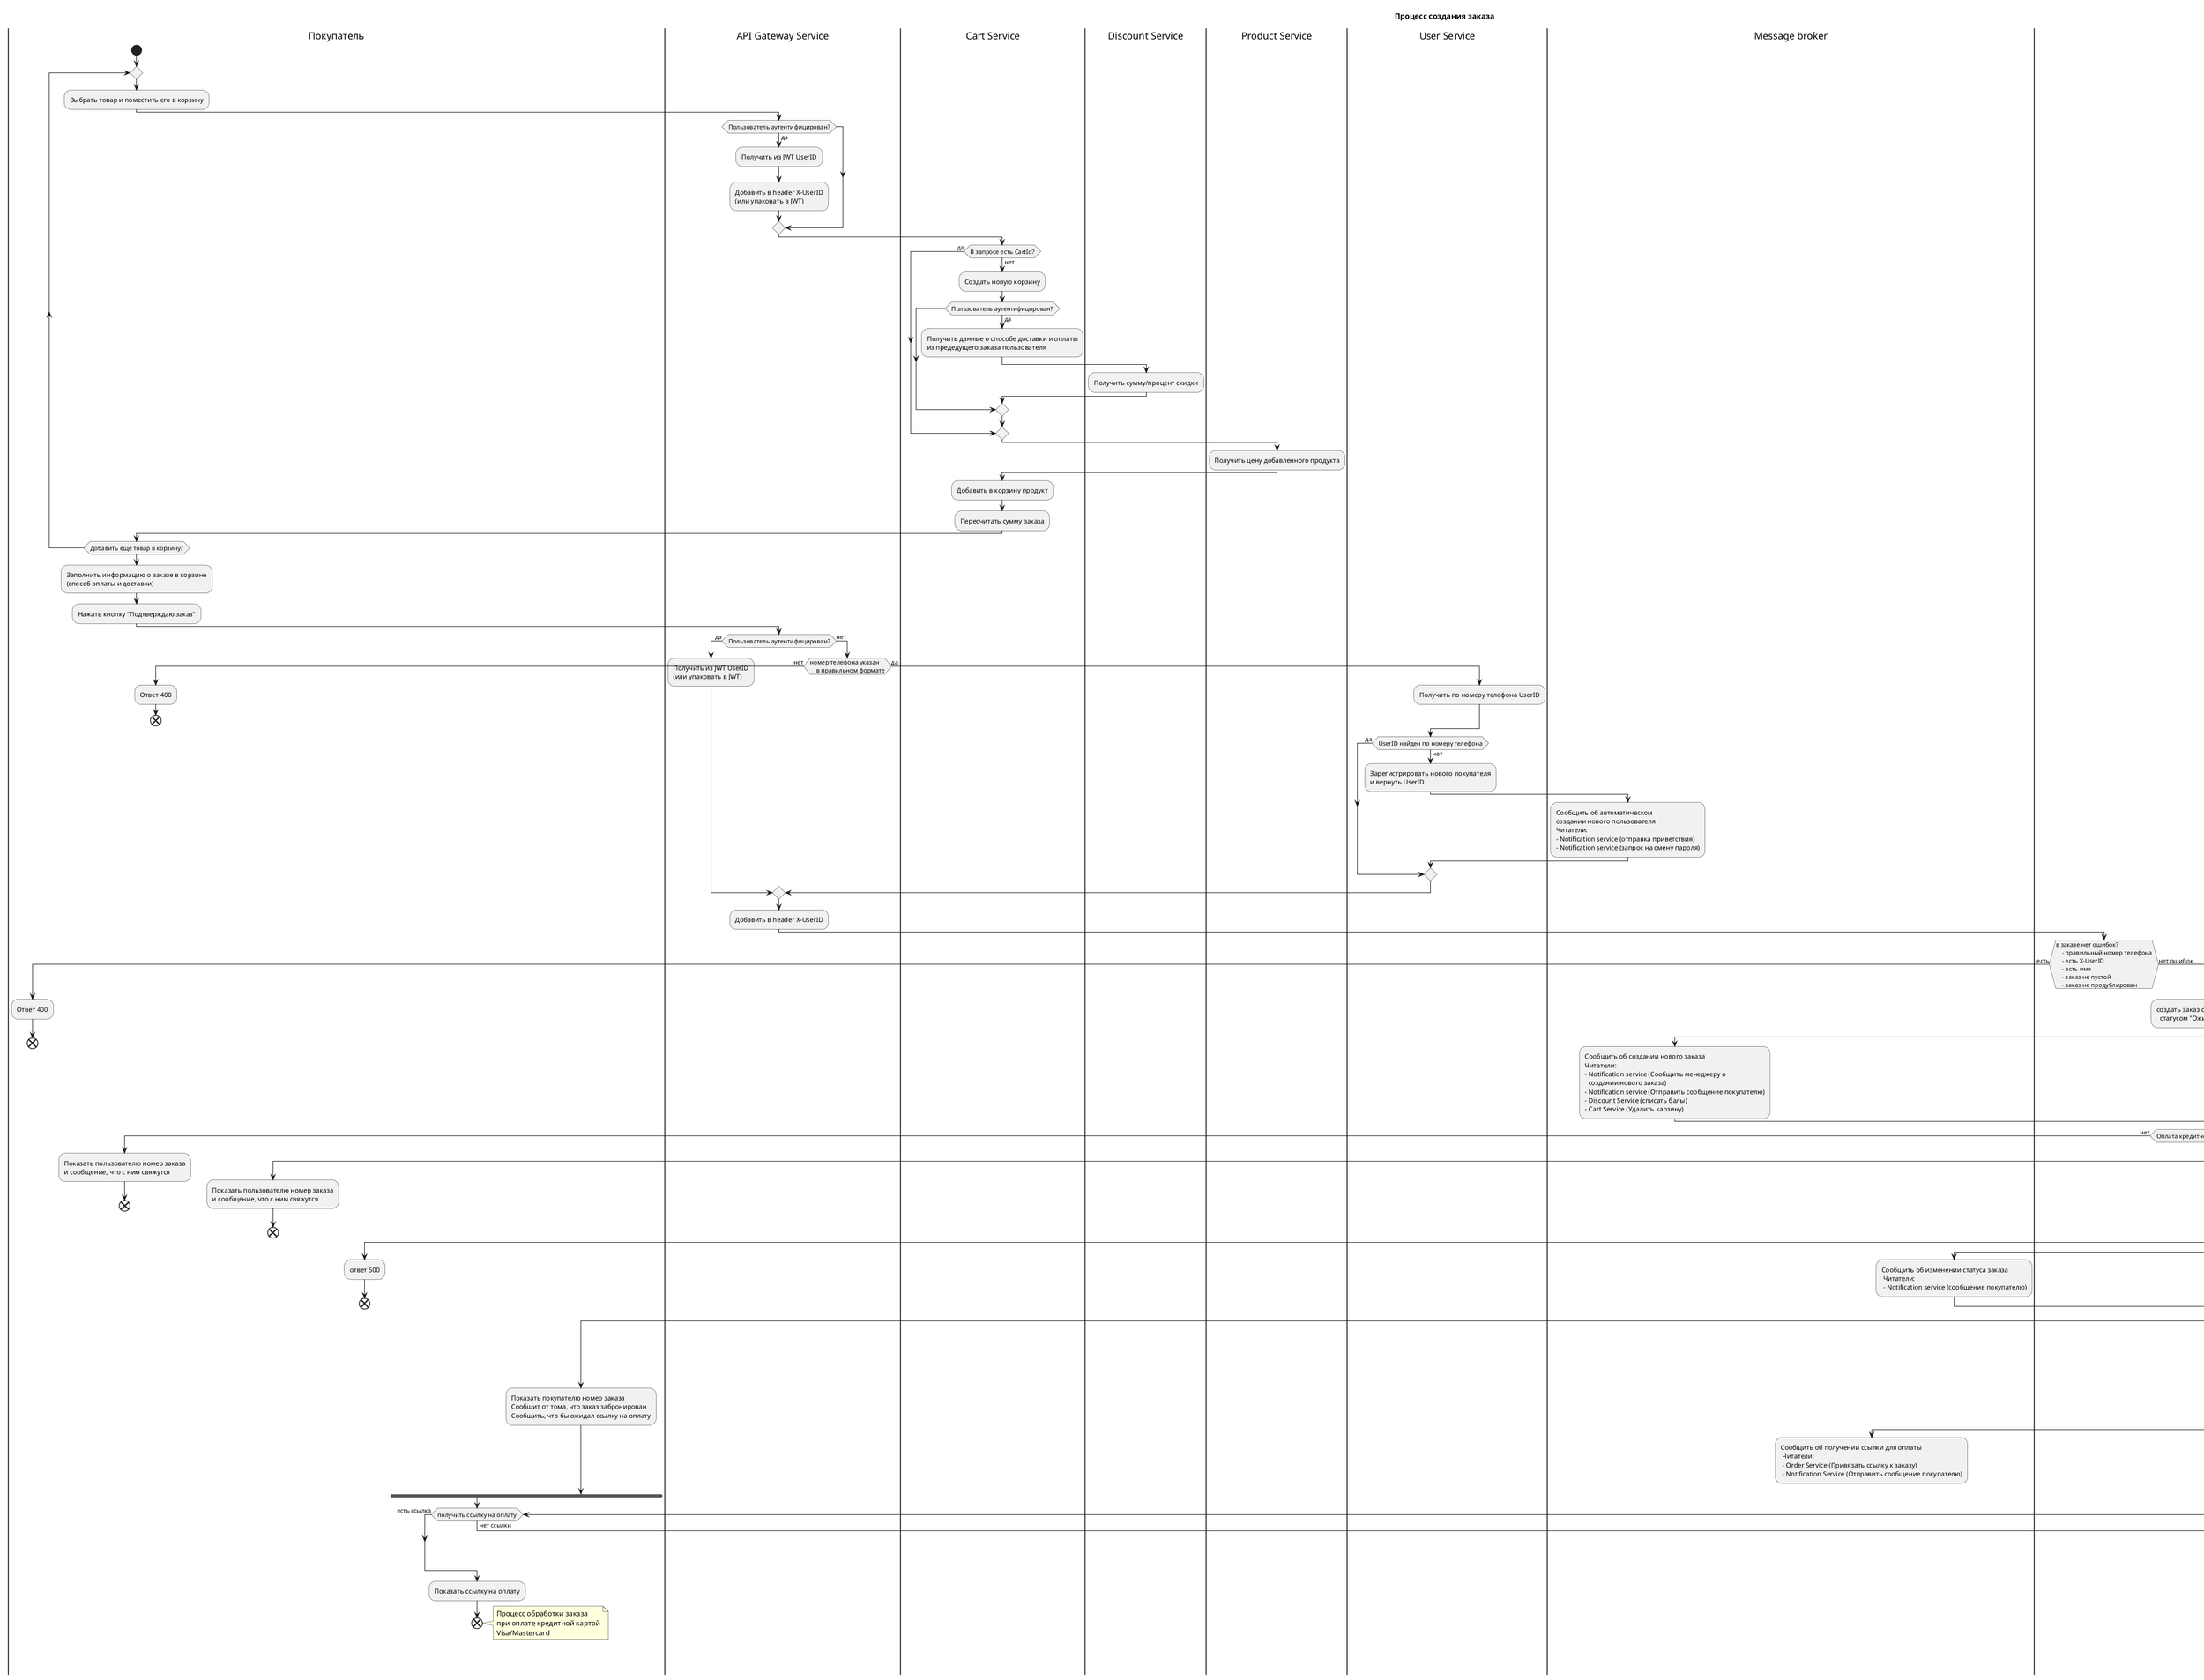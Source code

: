 @startuml
title Процесс создания заказа

|Покупатель|
start
repeat
:Выбрать товар и поместить его в корзину;
|API Gateway Service|
if(Пользователь аутентифицирован?) then (да)
    :Получить из JWT UserID;
    :Добавить в header X-UserID
    (или упаковать в JWT);
endif
|Cart Service|
if(В запросе есть CartId?) then(нет)
    :Создать новую корзину;
    if(Пользователь аутентифицирован?) then (да)
        :Получить данные о способе доставки и оплаты
        из предедущего заказа пользователя;
        |Discount Service|
        :Получить сумму/процент скидки;
    endif
else(да)
endif
|Product Service|
:Получить цену добавленного продукта;
|Cart Service|
:Добавить в корзину продукт;
:Пересчитать сумму заказа;
|Покупатель|
repeat while (Добавить еще товар в корзину?)

:Заполнить информацию о заказе в корзине
(способ оплаты и доставки);
:Нажать кнопку "Подтверждаю заказ";

|API Gateway Service|
if(Пользователь аутентифицирован?) then(да)
    :Получить из JWT UserID
    (или упаковать в JWT);
else (нет)
    if(номер телефона указан
    в правильном формате) then(нет)
        |Покупатель|
        :Ответ 400;
        end
    else (да)
        |User Service|
        :Получить по номеру телефона UserID;
    endif
    if(UserID найден по номеру телефона) then(нет)
        |User Service|
        :Зарегистрировать нового покупателя
        и вернуть UserID;
        |Message broker|
        :Сообщить об автоматическом
        создании нового пользователя
        Читатели:
        - Notification service (отправка приветствия)
        - Notification service (запрос на смену пароля);
    else(да)
    endif
|API Gateway Service|
endif
:Добавить в header X-UserID;
|Order Service|
if(в заказе нет ошибок?
    - правильный номер телефона
    - есть X-UserID
    - есть имя
    - заказ не пустой
    - заказ не продублирован) then (есть)
        |Покупатель|
        :Ответ 400;
        end
else(нет ошибок)
|Order Service|
:создать заказ со
  статусом "Ожидается подтверждение";
|Message broker|
        :Сообщить об создании нового заказа
        Читатели:
        - Notification service (Сообщить менеджеру о
          создании нового заказа)
        - Notification service (Отправить сообщение покупателю)
        - Discount Service (списать балы)
        - Cart Service (Удалить карзину);
|Order Service|
if(Оплата кредитной картой Visa/Mastercard?)then(нет)
    |Покупатель|
    :Показать пользователю номер заказа
    и сообщение, что с ним свяжутся;
    end;
else(да)
    |Order Service|
    if(в заказе есть ошибки:
        - указаны размеры) then(да)
      |Покупатель|
          :Показать пользователю номер заказа
          и сообщение, что с ним свяжутся;
          end;
    |Order Service|
    else(нет)
        :Транзакционно:
        - списываем со склада пары в заказе (Product service синхронно)
        - меняем статус заказа на "Ожидается оплата";
        if(Транзакция прошла?) then (нет)
            |Покупатель|
            :ответ 500;
            end
        else (да)
        |Message broker|
        :Сообщить об изменении статуса заказа
         Читатели:
         - Notification service (сообщение покупателю);
        |Order Service|
        fork
        |Payment Service|
        :Запрос ссылки для оплаты заказа
        от провайдера услуг;
            |Провайдерами приема оплат|
            :Сформировать ссылку для оплаты;
            |Payment Service|
            :;
            |Message broker|
                    :Сообщить об получении ссылки для оплаты
                     Читатели:
                     - Order Service (Привязать ссылку к заказу)
                     - Notification Service (Отправить сообщение покупателю);
            detach
            fork again
            |Покупатель|
            :Показать покупателю номер заказа
            Сообщит от тома, что заказ забронирован
            Сообщить, что бы ожидал ссылку на оплату;
            endfork
            while(получить ссылку на оплату) is(нет ссылки)
                |Order Service|
                :Получить ссылку;
            endwhile (есть ссылка)
            |Покупатель|
            :Показать ссылку на оплату;
            end
            note right
                Процесс обработки заказа
                при оплате кредитной картой
                Visa/Mastercard
            end note
@enduml